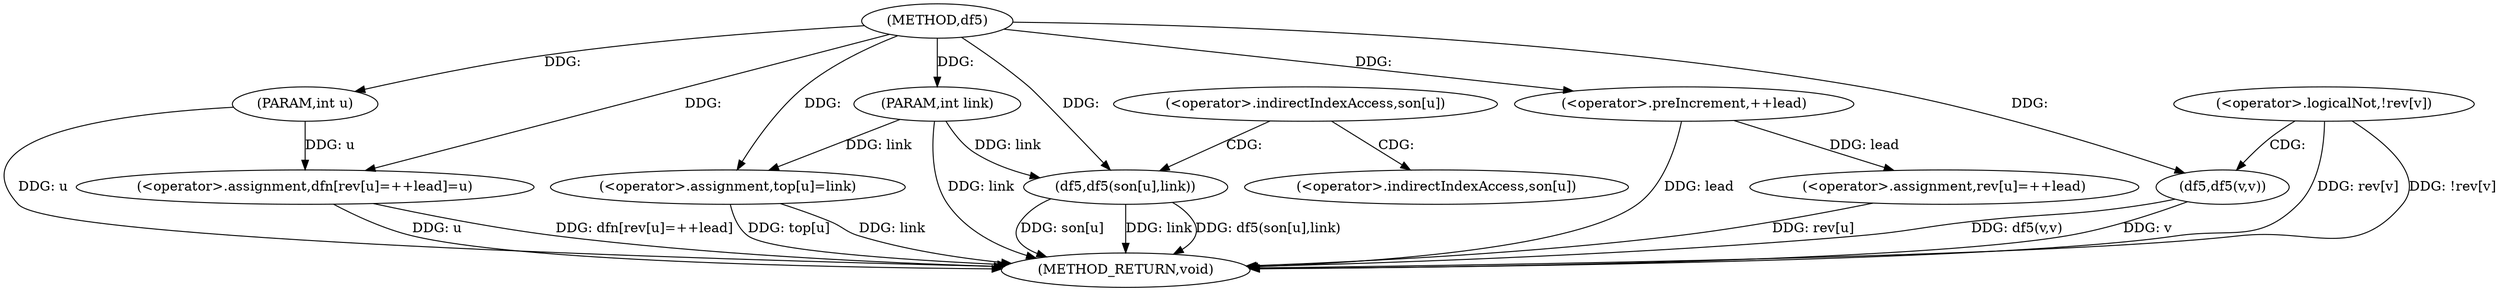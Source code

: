 digraph "df5" {  
"1000247" [label = "(METHOD,df5)" ]
"1000284" [label = "(METHOD_RETURN,void)" ]
"1000248" [label = "(PARAM,int u)" ]
"1000249" [label = "(PARAM,int link)" ]
"1000251" [label = "(<operator>.assignment,top[u]=link)" ]
"1000256" [label = "(<operator>.assignment,dfn[rev[u]=++lead]=u)" ]
"1000270" [label = "(df5,df5(son[u],link))" ]
"1000277" [label = "(<operator>.logicalNot,!rev[v])" ]
"1000281" [label = "(df5,df5(v,v))" ]
"1000259" [label = "(<operator>.assignment,rev[u]=++lead)" ]
"1000263" [label = "(<operator>.preIncrement,++lead)" ]
"1000267" [label = "(<operator>.indirectIndexAccess,son[u])" ]
"1000271" [label = "(<operator>.indirectIndexAccess,son[u])" ]
  "1000248" -> "1000284"  [ label = "DDG: u"] 
  "1000249" -> "1000284"  [ label = "DDG: link"] 
  "1000251" -> "1000284"  [ label = "DDG: top[u]"] 
  "1000251" -> "1000284"  [ label = "DDG: link"] 
  "1000259" -> "1000284"  [ label = "DDG: rev[u]"] 
  "1000256" -> "1000284"  [ label = "DDG: dfn[rev[u]=++lead]"] 
  "1000256" -> "1000284"  [ label = "DDG: u"] 
  "1000270" -> "1000284"  [ label = "DDG: son[u]"] 
  "1000270" -> "1000284"  [ label = "DDG: link"] 
  "1000270" -> "1000284"  [ label = "DDG: df5(son[u],link)"] 
  "1000277" -> "1000284"  [ label = "DDG: rev[v]"] 
  "1000277" -> "1000284"  [ label = "DDG: !rev[v]"] 
  "1000281" -> "1000284"  [ label = "DDG: v"] 
  "1000281" -> "1000284"  [ label = "DDG: df5(v,v)"] 
  "1000263" -> "1000284"  [ label = "DDG: lead"] 
  "1000247" -> "1000248"  [ label = "DDG: "] 
  "1000247" -> "1000249"  [ label = "DDG: "] 
  "1000249" -> "1000251"  [ label = "DDG: link"] 
  "1000247" -> "1000251"  [ label = "DDG: "] 
  "1000248" -> "1000256"  [ label = "DDG: u"] 
  "1000247" -> "1000256"  [ label = "DDG: "] 
  "1000249" -> "1000270"  [ label = "DDG: link"] 
  "1000247" -> "1000270"  [ label = "DDG: "] 
  "1000247" -> "1000281"  [ label = "DDG: "] 
  "1000263" -> "1000259"  [ label = "DDG: lead"] 
  "1000247" -> "1000263"  [ label = "DDG: "] 
  "1000267" -> "1000271"  [ label = "CDG: "] 
  "1000267" -> "1000270"  [ label = "CDG: "] 
  "1000277" -> "1000281"  [ label = "CDG: "] 
}
